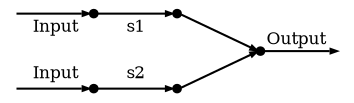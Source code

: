 digraph example1 {
    rankdir = "LR";
    ratio=0.25;
    graph [margin=0];
    edge [arrowsize=0.3, labelfontsize=8];
    node [shape=point, width=0.05];

    i_0, i_1, o_1 [color=white, label=" "];

    i_0 -> s_0 [taillabel="Input", labelangle=-20, labeldistance=2];
    i_1 -> s_1 [taillabel="Input", labelangle=20, labeldistance=2];
    s_0 -> s_01 [taillabel="s1", labelangle=-20, labeldistance=2];
    s_1 -> s_11 [taillabel="s2", labelangle=20, labeldistance=2];
    s_01 -> p_0 [weight=2];
    s_11 -> p_0 [weight=2];

    p_0 -> o_1 [headlabel="Output", labelangle=-15, labeldistance=2];

}
